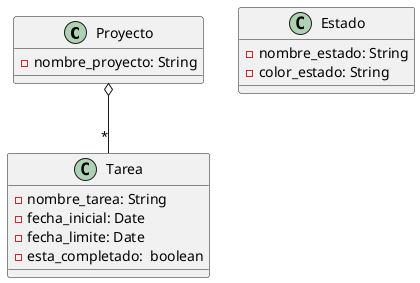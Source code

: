 @startuml
'https://plantuml.com/class-diagram

'abstract class AbstractList
'abstract AbstractCollection
'interface List
'interface Collection
'
'List <|-- AbstractList
'Collection <|-- AbstractCollection
'
'Collection <|- List
'AbstractCollection <|- AbstractList
'AbstractList <|-- ArrayList
'
'class ArrayList {
'Object[] elementData
'size()
'}
'
'enum TimeUnit {
'DAYS
'HOURS
'MINUTES
'}

class Proyecto{
    - nombre_proyecto: String
}

class Tarea{
    - nombre_tarea: String
    - fecha_inicial: Date
    - fecha_limite: Date
    - esta_completado:  boolean
}

class Estado{
    - nombre_estado: String
    - color_estado: String
}

Proyecto o-- "*" Tarea
@enduml
